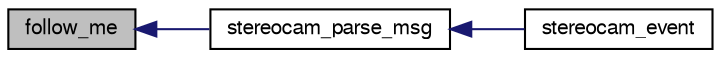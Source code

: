 digraph "follow_me"
{
  edge [fontname="FreeSans",fontsize="10",labelfontname="FreeSans",labelfontsize="10"];
  node [fontname="FreeSans",fontsize="10",shape=record];
  rankdir="LR";
  Node1 [label="follow_me",height=0.2,width=0.4,color="black", fillcolor="grey75", style="filled", fontcolor="black"];
  Node1 -> Node2 [dir="back",color="midnightblue",fontsize="10",style="solid",fontname="FreeSans"];
  Node2 [label="stereocam_parse_msg",height=0.2,width=0.4,color="black", fillcolor="white", style="filled",URL="$stereocam_8c.html#a94fa0136a9ee836602da3816c515ed1f"];
  Node2 -> Node3 [dir="back",color="midnightblue",fontsize="10",style="solid",fontname="FreeSans"];
  Node3 [label="stereocam_event",height=0.2,width=0.4,color="black", fillcolor="white", style="filled",URL="$stereocam_8h.html#a95bf6b29adccc637ae2d86539a211d28"];
}
